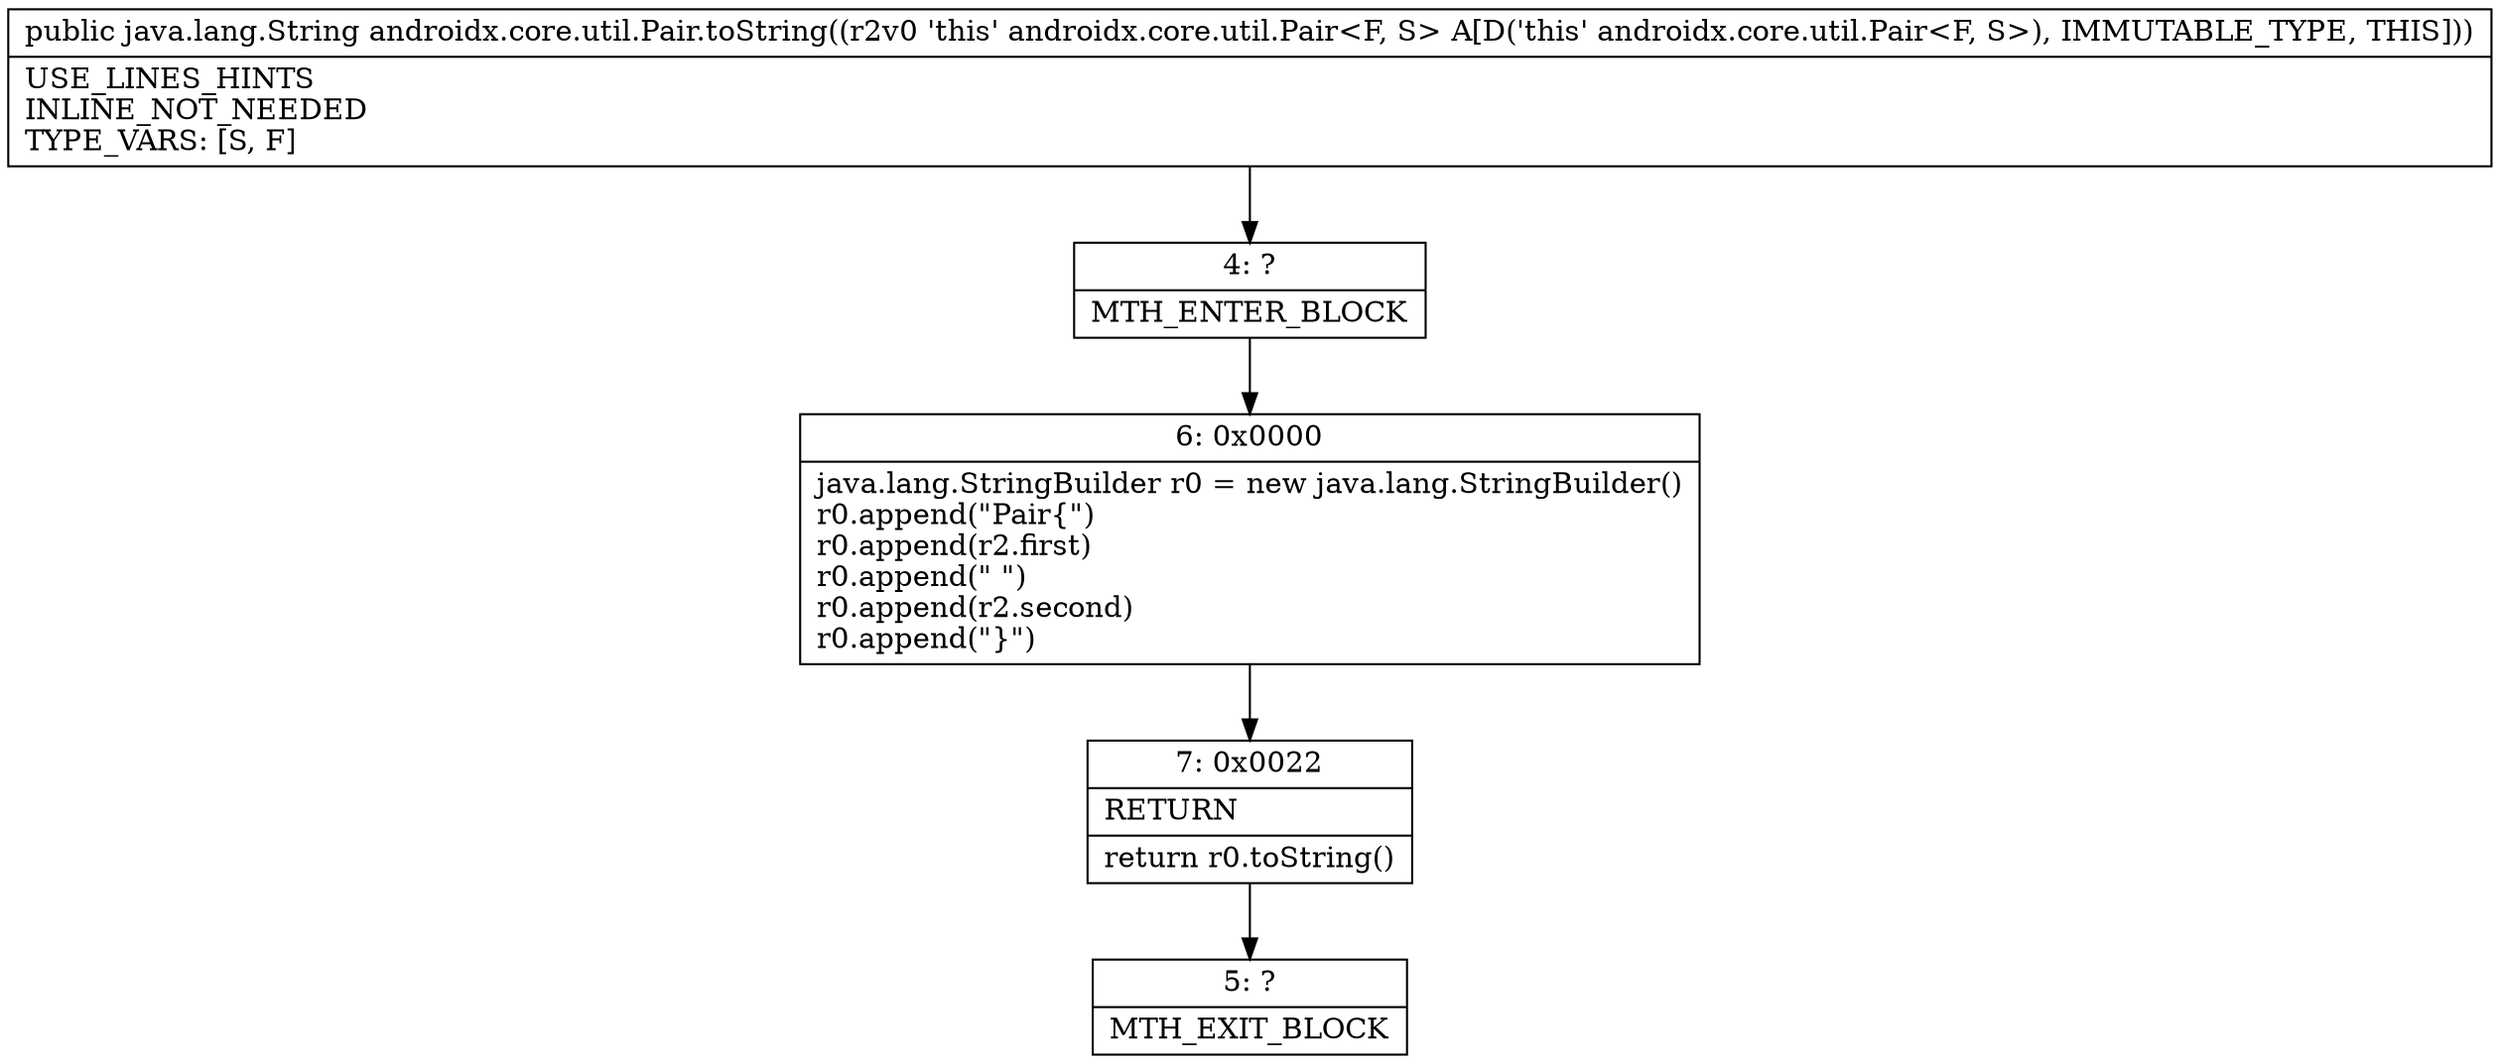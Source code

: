 digraph "CFG forandroidx.core.util.Pair.toString()Ljava\/lang\/String;" {
Node_4 [shape=record,label="{4\:\ ?|MTH_ENTER_BLOCK\l}"];
Node_6 [shape=record,label="{6\:\ 0x0000|java.lang.StringBuilder r0 = new java.lang.StringBuilder()\lr0.append(\"Pair\{\")\lr0.append(r2.first)\lr0.append(\" \")\lr0.append(r2.second)\lr0.append(\"\}\")\l}"];
Node_7 [shape=record,label="{7\:\ 0x0022|RETURN\l|return r0.toString()\l}"];
Node_5 [shape=record,label="{5\:\ ?|MTH_EXIT_BLOCK\l}"];
MethodNode[shape=record,label="{public java.lang.String androidx.core.util.Pair.toString((r2v0 'this' androidx.core.util.Pair\<F, S\> A[D('this' androidx.core.util.Pair\<F, S\>), IMMUTABLE_TYPE, THIS]))  | USE_LINES_HINTS\lINLINE_NOT_NEEDED\lTYPE_VARS: [S, F]\l}"];
MethodNode -> Node_4;Node_4 -> Node_6;
Node_6 -> Node_7;
Node_7 -> Node_5;
}


